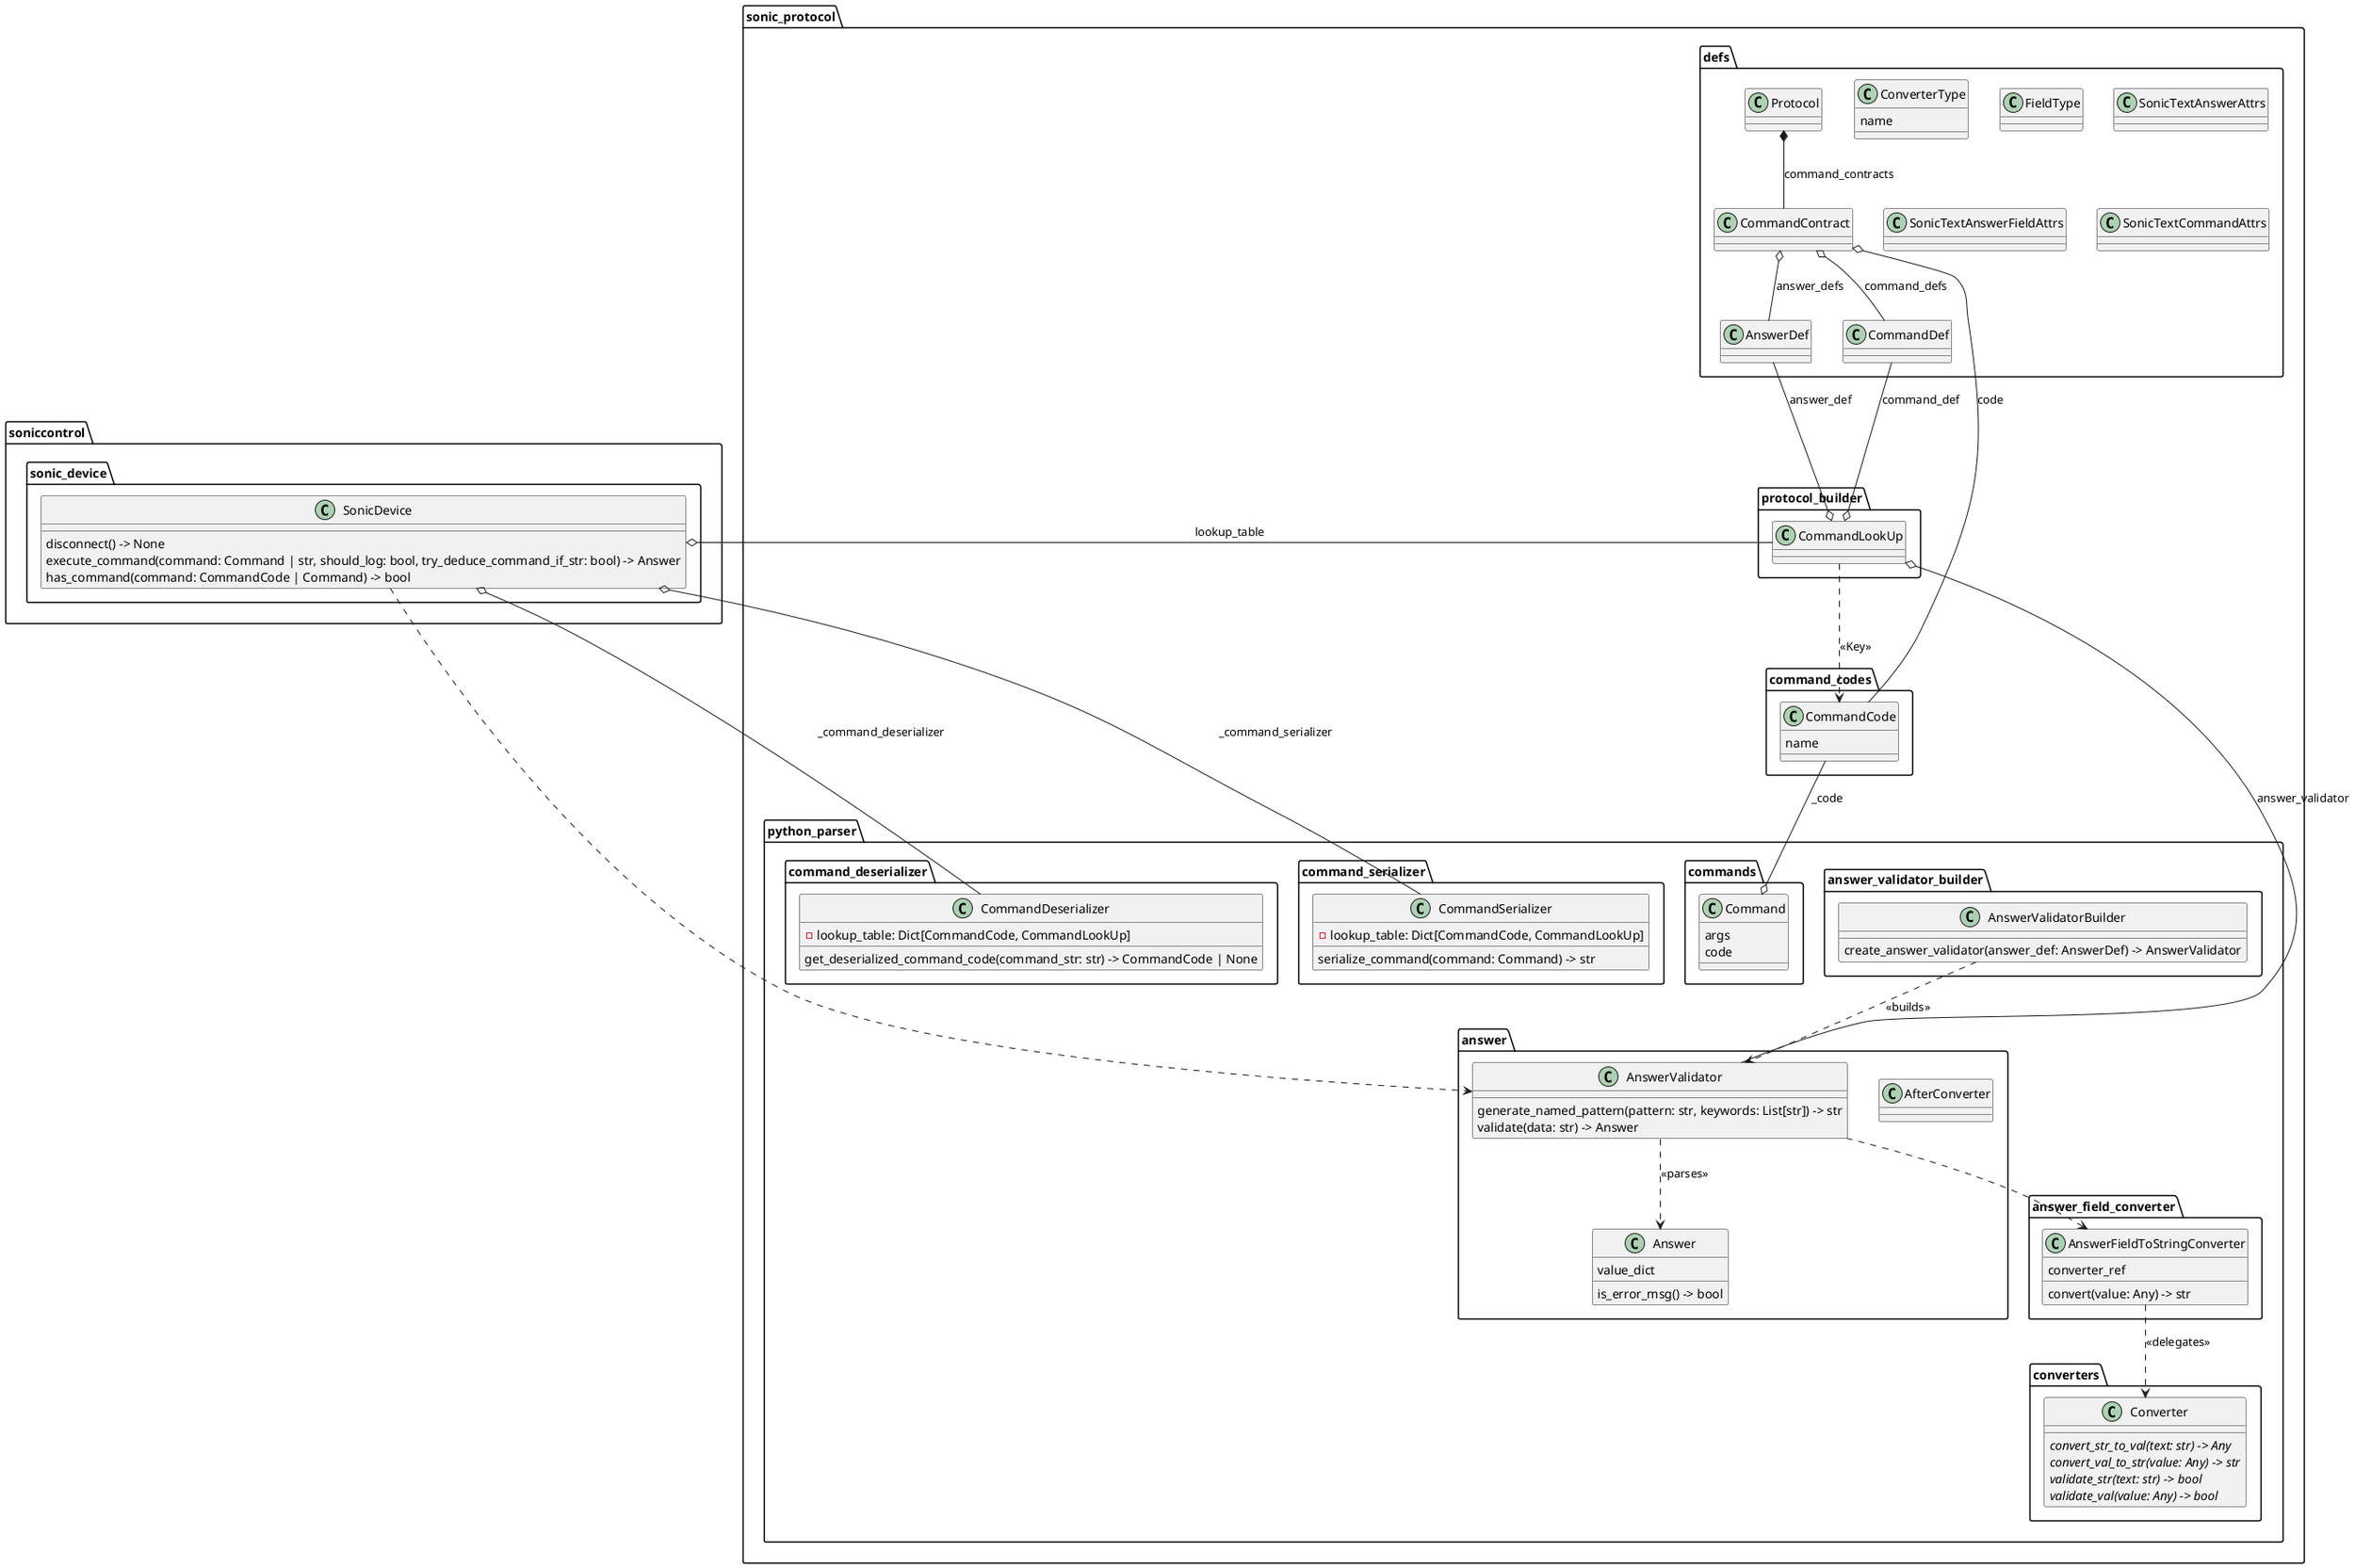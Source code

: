 @startuml classes_sonic_protocol
set separator . 
top to bottom direction


package sonic_protocol.defs {
  class "CommandContract"  {
  }
  class "CommandDef" {
  }
  class "ConverterType"  {
    name
  }
  class "FieldType" {
  }
  class "Protocol" {
  }
  class "SonicTextAnswerAttrs" {
  }
  class "SonicTextAnswerFieldAttrs" {
  }
  class "SonicTextCommandAttrs" {
  }

  Protocol *-- CommandContract : command_contracts
  CommandContract o-- CommandDef : command_defs
  CommandContract o-- AnswerDef : answer_defs
  CommandContract o-- sonic_protocol.command_codes.CommandCode : code
}

class "AfterConverter" as sonic_protocol.python_parser.answer.AfterConverter {
}
class "Answer" as sonic_protocol.python_parser.answer.Answer {
  value_dict
  is_error_msg() -> bool
}
class "AnswerFieldToStringConverter" as sonic_protocol.python_parser.answer_field_converter.AnswerFieldToStringConverter {
  converter_ref
  convert(value: Any) -> str
}
class "AnswerValidator" as sonic_protocol.python_parser.answer.AnswerValidator {
  generate_named_pattern(pattern: str, keywords: List[str]) -> str
  validate(data: str) -> Answer
}
class "AnswerValidatorBuilder" as sonic_protocol.python_parser.answer_validator_builder.AnswerValidatorBuilder {
  create_answer_validator(answer_def: AnswerDef) -> AnswerValidator
}
class "Command" as sonic_protocol.python_parser.commands.Command {
  args
  code
}
class "CommandCode" as sonic_protocol.command_codes.CommandCode {
  name
}

class "CommandDeserializer" as sonic_protocol.python_parser.command_deserializer.CommandDeserializer {
  - lookup_table: Dict[CommandCode, CommandLookUp]
  get_deserialized_command_code(command_str: str) -> CommandCode | None
}

class "CommandSerializer" as sonic_protocol.python_parser.command_serializer.CommandSerializer {
  - lookup_table: Dict[CommandCode, CommandLookUp]
  serialize_command(command: Command) -> str
}

class "CommandLookUp" as sonic_protocol.protocol_builder.CommandLookUp {
}

class "Converter" as sonic_protocol.python_parser.converters.Converter {
  {abstract}convert_str_to_val(text: str) -> Any
  {abstract}convert_val_to_str(value: Any) -> str
  {abstract}validate_str(text: str) -> bool
  {abstract}validate_val(value: Any) -> bool
}

class "SonicDevice" as soniccontrol.sonic_device.SonicDevice {
  disconnect() -> None
  execute_command(command: Command | str, should_log: bool, try_deduce_command_if_str: bool) -> Answer
  has_command(command: CommandCode | Command) -> bool
}


sonic_protocol.python_parser.answer.AnswerValidator ..> sonic_protocol.python_parser.answer.Answer : <<parses>>

sonic_protocol.command_codes.CommandCode --o sonic_protocol.python_parser.commands.Command : _code

sonic_protocol.protocol_builder.CommandLookUp ..> CommandCode: <<Key>>
sonic_protocol.protocol_builder.CommandLookUp o-u- CommandDef: command_def
sonic_protocol.protocol_builder.CommandLookUp o-u- AnswerDef: answer_def
sonic_protocol.protocol_builder.CommandLookUp o-- sonic_protocol.python_parser.answer.AnswerValidator: answer_validator

sonic_protocol.python_parser.answer_field_converter.AnswerFieldToStringConverter ..> sonic_protocol.python_parser.converters.Converter : <<delegates>>
sonic_protocol.python_parser.answer.AnswerValidator ..> sonic_protocol.python_parser.answer_field_converter.AnswerFieldToStringConverter

sonic_protocol.python_parser.answer_validator_builder.AnswerValidatorBuilder ..> sonic_protocol.python_parser.answer.AnswerValidator : <<builds>>

soniccontrol.sonic_device.SonicDevice o-- sonic_protocol.python_parser.command_serializer.CommandSerializer : _command_serializer
soniccontrol.sonic_device.SonicDevice o-- sonic_protocol.python_parser.command_deserializer.CommandDeserializer : _command_deserializer
soniccontrol.sonic_device.SonicDevice o-r- sonic_protocol.protocol_builder.CommandLookUp : lookup_table
soniccontrol.sonic_device.SonicDevice ..> sonic_protocol.python_parser.answer.AnswerValidator 

@enduml
